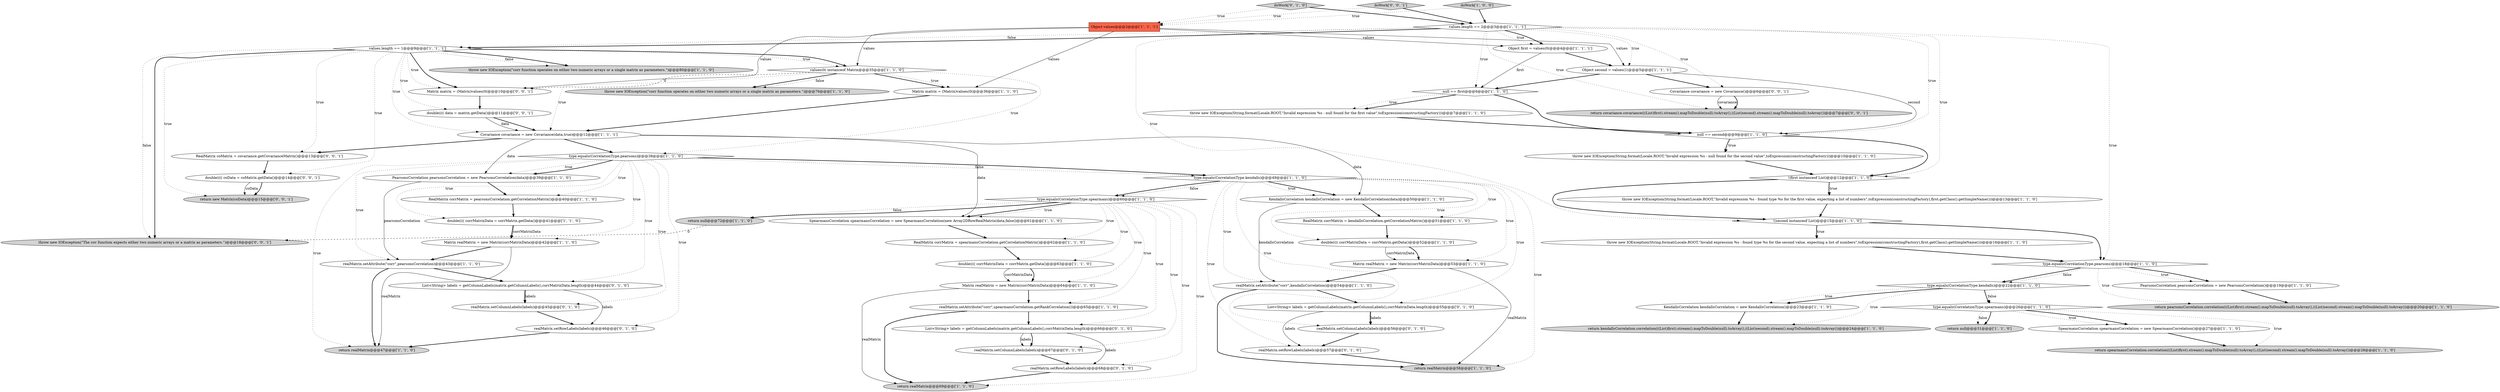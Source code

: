 digraph {
38 [style = filled, label = "type.equals(CorrelationType.pearsons)@@@38@@@['1', '1', '0']", fillcolor = white, shape = diamond image = "AAA0AAABBB1BBB"];
30 [style = filled, label = "return spearmansCorrelation.correlation(((List)first).stream().mapToDouble(null).toArray(),((List)second).stream().mapToDouble(null).toArray())@@@28@@@['1', '1', '0']", fillcolor = lightgray, shape = ellipse image = "AAA0AAABBB1BBB"];
27 [style = filled, label = "realMatrix.setAttribute(\"corr\",pearsonsCorrelation)@@@43@@@['1', '1', '0']", fillcolor = white, shape = ellipse image = "AAA0AAABBB1BBB"];
48 [style = filled, label = "Object first = values(0(@@@4@@@['1', '1', '1']", fillcolor = white, shape = ellipse image = "AAA0AAABBB1BBB"];
26 [style = filled, label = "throw new IOException(String.format(Locale.ROOT,\"Invalid expression %s - found type %s for the first value, expecting a list of numbers\",toExpression(constructingFactory),first.getClass().getSimpleName()))@@@13@@@['1', '1', '0']", fillcolor = white, shape = ellipse image = "AAA0AAABBB1BBB"];
62 [style = filled, label = "doWork['0', '0', '1']", fillcolor = lightgray, shape = diamond image = "AAA0AAABBB3BBB"];
37 [style = filled, label = "return null@@@31@@@['1', '1', '0']", fillcolor = lightgray, shape = ellipse image = "AAA0AAABBB1BBB"];
11 [style = filled, label = "!(second instanceof List)@@@15@@@['1', '1', '0']", fillcolor = white, shape = diamond image = "AAA0AAABBB1BBB"];
28 [style = filled, label = "return realMatrix@@@58@@@['1', '1', '0']", fillcolor = lightgray, shape = ellipse image = "AAA0AAABBB1BBB"];
45 [style = filled, label = "double(((( corrMatrixData = corrMatrix.getData()@@@63@@@['1', '1', '0']", fillcolor = white, shape = ellipse image = "AAA0AAABBB1BBB"];
46 [style = filled, label = "SpearmansCorrelation spearmansCorrelation = new SpearmansCorrelation(new Array2DRowRealMatrix(data,false))@@@61@@@['1', '1', '0']", fillcolor = white, shape = ellipse image = "AAA0AAABBB1BBB"];
9 [style = filled, label = "return null@@@72@@@['1', '1', '0']", fillcolor = lightgray, shape = ellipse image = "AAA0AAABBB1BBB"];
2 [style = filled, label = "Object second = values(1(@@@5@@@['1', '1', '1']", fillcolor = white, shape = ellipse image = "AAA0AAABBB1BBB"];
53 [style = filled, label = "doWork['0', '1', '0']", fillcolor = lightgray, shape = diamond image = "AAA0AAABBB2BBB"];
17 [style = filled, label = "null == first@@@6@@@['1', '1', '0']", fillcolor = white, shape = diamond image = "AAA0AAABBB1BBB"];
43 [style = filled, label = "realMatrix.setAttribute(\"corr\",kendallsCorrelation)@@@54@@@['1', '1', '0']", fillcolor = white, shape = ellipse image = "AAA0AAABBB1BBB"];
63 [style = filled, label = "Covariance covariance = new Covariance()@@@6@@@['0', '0', '1']", fillcolor = white, shape = ellipse image = "AAA0AAABBB3BBB"];
23 [style = filled, label = "throw new IOException(\"corr function operates on either two numeric arrays or a single matrix as parameters.\")@@@76@@@['1', '1', '0']", fillcolor = lightgray, shape = ellipse image = "AAA0AAABBB1BBB"];
25 [style = filled, label = "Matrix realMatrix = new Matrix(corrMatrixData)@@@53@@@['1', '1', '0']", fillcolor = white, shape = ellipse image = "AAA0AAABBB1BBB"];
59 [style = filled, label = "List<String> labels = getColumnLabels(matrix.getColumnLabels(),corrMatrixData.length)@@@55@@@['0', '1', '0']", fillcolor = white, shape = ellipse image = "AAA1AAABBB2BBB"];
22 [style = filled, label = "return realMatrix@@@47@@@['1', '1', '0']", fillcolor = lightgray, shape = ellipse image = "AAA0AAABBB1BBB"];
21 [style = filled, label = "SpearmansCorrelation spearmansCorrelation = new SpearmansCorrelation()@@@27@@@['1', '1', '0']", fillcolor = white, shape = ellipse image = "AAA0AAABBB1BBB"];
18 [style = filled, label = "KendallsCorrelation kendallsCorrelation = new KendallsCorrelation(data)@@@50@@@['1', '1', '0']", fillcolor = white, shape = ellipse image = "AAA0AAABBB1BBB"];
35 [style = filled, label = "doWork['1', '0', '0']", fillcolor = lightgray, shape = diamond image = "AAA0AAABBB1BBB"];
7 [style = filled, label = "PearsonsCorrelation pearsonsCorrelation = new PearsonsCorrelation(data)@@@39@@@['1', '1', '0']", fillcolor = white, shape = ellipse image = "AAA0AAABBB1BBB"];
19 [style = filled, label = "type.equals(CorrelationType.pearsons)@@@18@@@['1', '1', '0']", fillcolor = white, shape = diamond image = "AAA0AAABBB1BBB"];
16 [style = filled, label = "double(((( corrMatrixData = corrMatrix.getData()@@@52@@@['1', '1', '0']", fillcolor = white, shape = ellipse image = "AAA0AAABBB1BBB"];
20 [style = filled, label = "throw new IOException(\"corr function operates on either two numeric arrays or a single matrix as parameters.\")@@@80@@@['1', '1', '0']", fillcolor = lightgray, shape = ellipse image = "AAA0AAABBB1BBB"];
32 [style = filled, label = "return kendallsCorrelation.correlation(((List)first).stream().mapToDouble(null).toArray(),((List)second).stream().mapToDouble(null).toArray())@@@24@@@['1', '1', '0']", fillcolor = lightgray, shape = ellipse image = "AAA0AAABBB1BBB"];
52 [style = filled, label = "realMatrix.setRowLabels(labels)@@@68@@@['0', '1', '0']", fillcolor = white, shape = ellipse image = "AAA1AAABBB2BBB"];
33 [style = filled, label = "PearsonsCorrelation pearsonsCorrelation = new PearsonsCorrelation()@@@19@@@['1', '1', '0']", fillcolor = white, shape = ellipse image = "AAA0AAABBB1BBB"];
8 [style = filled, label = "type.equals(CorrelationType.spearmans)@@@60@@@['1', '1', '0']", fillcolor = white, shape = diamond image = "AAA0AAABBB1BBB"];
24 [style = filled, label = "Matrix matrix = (Matrix)values(0(@@@36@@@['1', '1', '0']", fillcolor = white, shape = ellipse image = "AAA0AAABBB1BBB"];
49 [style = filled, label = "double(((( corrMatrixData = corrMatrix.getData()@@@41@@@['1', '1', '0']", fillcolor = white, shape = ellipse image = "AAA0AAABBB1BBB"];
47 [style = filled, label = "Object values@@@2@@@['1', '1', '1']", fillcolor = tomato, shape = box image = "AAA0AAABBB1BBB"];
65 [style = filled, label = "return new Matrix(coData)@@@15@@@['0', '0', '1']", fillcolor = lightgray, shape = ellipse image = "AAA0AAABBB3BBB"];
69 [style = filled, label = "double(((( data = matrix.getData()@@@11@@@['0', '0', '1']", fillcolor = white, shape = ellipse image = "AAA0AAABBB3BBB"];
64 [style = filled, label = "Matrix matrix = (Matrix)values(0(@@@10@@@['0', '0', '1']", fillcolor = white, shape = ellipse image = "AAA0AAABBB3BBB"];
10 [style = filled, label = "throw new IOException(String.format(Locale.ROOT,\"Invalid expression %s - found type %s for the second value, expecting a list of numbers\",toExpression(constructingFactory),first.getClass().getSimpleName()))@@@16@@@['1', '1', '0']", fillcolor = white, shape = ellipse image = "AAA0AAABBB1BBB"];
34 [style = filled, label = "RealMatrix corrMatrix = pearsonsCorrelation.getCorrelationMatrix()@@@40@@@['1', '1', '0']", fillcolor = white, shape = ellipse image = "AAA0AAABBB1BBB"];
3 [style = filled, label = "type.equals(CorrelationType.kendalls)@@@49@@@['1', '1', '0']", fillcolor = white, shape = diamond image = "AAA0AAABBB1BBB"];
68 [style = filled, label = "RealMatrix coMatrix = covariance.getCovarianceMatrix()@@@13@@@['0', '0', '1']", fillcolor = white, shape = ellipse image = "AAA0AAABBB3BBB"];
44 [style = filled, label = "values(0( instanceof Matrix@@@35@@@['1', '1', '0']", fillcolor = white, shape = diamond image = "AAA0AAABBB1BBB"];
41 [style = filled, label = "null == second@@@9@@@['1', '1', '0']", fillcolor = white, shape = diamond image = "AAA0AAABBB1BBB"];
60 [style = filled, label = "List<String> labels = getColumnLabels(matrix.getColumnLabels(),corrMatrixData.length)@@@66@@@['0', '1', '0']", fillcolor = white, shape = ellipse image = "AAA1AAABBB2BBB"];
61 [style = filled, label = "throw new IOException(\"The cov function expects either two numeric arrays or a matrix as parameters.\")@@@18@@@['0', '0', '1']", fillcolor = lightgray, shape = ellipse image = "AAA0AAABBB3BBB"];
15 [style = filled, label = "!(first instanceof List)@@@12@@@['1', '1', '0']", fillcolor = white, shape = diamond image = "AAA0AAABBB1BBB"];
13 [style = filled, label = "KendallsCorrelation kendallsCorrelation = new KendallsCorrelation()@@@23@@@['1', '1', '0']", fillcolor = white, shape = ellipse image = "AAA0AAABBB1BBB"];
29 [style = filled, label = "Covariance covariance = new Covariance(data,true)@@@12@@@['1', '1', '1']", fillcolor = white, shape = ellipse image = "AAA0AAABBB1BBB"];
36 [style = filled, label = "return pearsonsCorrelation.correlation(((List)first).stream().mapToDouble(null).toArray(),((List)second).stream().mapToDouble(null).toArray())@@@20@@@['1', '1', '0']", fillcolor = lightgray, shape = ellipse image = "AAA0AAABBB1BBB"];
56 [style = filled, label = "realMatrix.setColumnLabels(labels)@@@67@@@['0', '1', '0']", fillcolor = white, shape = ellipse image = "AAA1AAABBB2BBB"];
40 [style = filled, label = "Matrix realMatrix = new Matrix(corrMatrixData)@@@42@@@['1', '1', '0']", fillcolor = white, shape = ellipse image = "AAA0AAABBB1BBB"];
1 [style = filled, label = "return realMatrix@@@69@@@['1', '1', '0']", fillcolor = lightgray, shape = ellipse image = "AAA0AAABBB1BBB"];
14 [style = filled, label = "throw new IOException(String.format(Locale.ROOT,\"Invalid expression %s - null found for the first value\",toExpression(constructingFactory)))@@@7@@@['1', '1', '0']", fillcolor = white, shape = ellipse image = "AAA0AAABBB1BBB"];
39 [style = filled, label = "values.length == 1@@@9@@@['1', '1', '1']", fillcolor = white, shape = diamond image = "AAA0AAABBB1BBB"];
12 [style = filled, label = "RealMatrix corrMatrix = kendallsCorrelation.getCorrelationMatrix()@@@51@@@['1', '1', '0']", fillcolor = white, shape = ellipse image = "AAA0AAABBB1BBB"];
57 [style = filled, label = "List<String> labels = getColumnLabels(matrix.getColumnLabels(),corrMatrixData.length)@@@44@@@['0', '1', '0']", fillcolor = white, shape = ellipse image = "AAA1AAABBB2BBB"];
4 [style = filled, label = "Matrix realMatrix = new Matrix(corrMatrixData)@@@64@@@['1', '1', '0']", fillcolor = white, shape = ellipse image = "AAA0AAABBB1BBB"];
42 [style = filled, label = "type.equals(CorrelationType.kendalls)@@@22@@@['1', '1', '0']", fillcolor = white, shape = diamond image = "AAA0AAABBB1BBB"];
6 [style = filled, label = "throw new IOException(String.format(Locale.ROOT,\"Invalid expression %s - null found for the second value\",toExpression(constructingFactory)))@@@10@@@['1', '1', '0']", fillcolor = white, shape = ellipse image = "AAA0AAABBB1BBB"];
0 [style = filled, label = "values.length == 2@@@3@@@['1', '1', '1']", fillcolor = white, shape = diamond image = "AAA0AAABBB1BBB"];
51 [style = filled, label = "realMatrix.setRowLabels(labels)@@@57@@@['0', '1', '0']", fillcolor = white, shape = ellipse image = "AAA1AAABBB2BBB"];
67 [style = filled, label = "return covariance.covariance(((List)first).stream().mapToDouble(null).toArray(),((List)second).stream().mapToDouble(null).toArray())@@@7@@@['0', '0', '1']", fillcolor = lightgray, shape = ellipse image = "AAA0AAABBB3BBB"];
66 [style = filled, label = "double(((( coData = coMatrix.getData()@@@14@@@['0', '0', '1']", fillcolor = white, shape = ellipse image = "AAA0AAABBB3BBB"];
58 [style = filled, label = "realMatrix.setColumnLabels(labels)@@@56@@@['0', '1', '0']", fillcolor = white, shape = ellipse image = "AAA1AAABBB2BBB"];
55 [style = filled, label = "realMatrix.setRowLabels(labels)@@@46@@@['0', '1', '0']", fillcolor = white, shape = ellipse image = "AAA1AAABBB2BBB"];
31 [style = filled, label = "type.equals(CorrelationType.spearmans)@@@26@@@['1', '1', '0']", fillcolor = white, shape = diamond image = "AAA0AAABBB1BBB"];
5 [style = filled, label = "RealMatrix corrMatrix = spearmansCorrelation.getCorrelationMatrix()@@@62@@@['1', '1', '0']", fillcolor = white, shape = ellipse image = "AAA0AAABBB1BBB"];
50 [style = filled, label = "realMatrix.setAttribute(\"corr\",spearmansCorrelation.getRankCorrelation())@@@65@@@['1', '1', '0']", fillcolor = white, shape = ellipse image = "AAA0AAABBB1BBB"];
54 [style = filled, label = "realMatrix.setColumnLabels(labels)@@@45@@@['0', '1', '0']", fillcolor = white, shape = ellipse image = "AAA1AAABBB2BBB"];
39->65 [style = dotted, label="true"];
3->12 [style = dotted, label="true"];
8->9 [style = dotted, label="false"];
44->23 [style = bold, label=""];
41->15 [style = bold, label=""];
8->52 [style = dotted, label="true"];
48->17 [style = solid, label="first"];
47->48 [style = solid, label="values"];
2->41 [style = solid, label="second"];
49->40 [style = solid, label="corrMatrixData"];
2->63 [style = bold, label=""];
34->49 [style = bold, label=""];
43->28 [style = bold, label=""];
17->14 [style = bold, label=""];
0->63 [style = dotted, label="true"];
29->7 [style = solid, label="data"];
3->59 [style = dotted, label="true"];
0->67 [style = dotted, label="true"];
19->33 [style = bold, label=""];
3->51 [style = dotted, label="true"];
53->47 [style = dotted, label="true"];
2->17 [style = bold, label=""];
12->16 [style = bold, label=""];
56->52 [style = bold, label=""];
35->0 [style = bold, label=""];
68->66 [style = bold, label=""];
51->28 [style = bold, label=""];
15->26 [style = bold, label=""];
47->2 [style = solid, label="values"];
31->30 [style = dotted, label="true"];
0->48 [style = dotted, label="true"];
8->5 [style = dotted, label="true"];
59->58 [style = bold, label=""];
44->64 [style = dashed, label="0"];
29->38 [style = bold, label=""];
38->27 [style = dotted, label="true"];
59->51 [style = solid, label="labels"];
24->29 [style = bold, label=""];
3->16 [style = dotted, label="true"];
46->5 [style = bold, label=""];
29->46 [style = solid, label="data"];
60->52 [style = solid, label="labels"];
7->27 [style = solid, label="pearsonsCorrelation"];
38->49 [style = dotted, label="true"];
31->21 [style = bold, label=""];
42->13 [style = dotted, label="true"];
38->40 [style = dotted, label="true"];
40->22 [style = solid, label="realMatrix"];
59->58 [style = solid, label="labels"];
31->37 [style = bold, label=""];
29->68 [style = bold, label=""];
38->7 [style = dotted, label="true"];
11->10 [style = dotted, label="true"];
6->15 [style = bold, label=""];
16->25 [style = bold, label=""];
69->29 [style = bold, label=""];
39->68 [style = dotted, label="true"];
63->67 [style = solid, label="covariance"];
39->44 [style = dotted, label="true"];
39->61 [style = bold, label=""];
3->18 [style = bold, label=""];
14->41 [style = bold, label=""];
3->58 [style = dotted, label="true"];
25->43 [style = bold, label=""];
50->60 [style = bold, label=""];
38->7 [style = bold, label=""];
44->23 [style = dotted, label="false"];
3->18 [style = dotted, label="true"];
39->20 [style = dotted, label="false"];
25->28 [style = solid, label="realMatrix"];
39->29 [style = dotted, label="true"];
50->1 [style = bold, label=""];
3->8 [style = bold, label=""];
0->15 [style = dotted, label="true"];
0->11 [style = dotted, label="true"];
3->25 [style = dotted, label="true"];
66->65 [style = bold, label=""];
44->24 [style = bold, label=""];
62->0 [style = bold, label=""];
19->42 [style = bold, label=""];
17->41 [style = bold, label=""];
0->19 [style = dotted, label="true"];
39->69 [style = dotted, label="true"];
45->4 [style = bold, label=""];
39->44 [style = bold, label=""];
44->24 [style = dotted, label="true"];
29->18 [style = solid, label="data"];
4->1 [style = solid, label="realMatrix"];
0->2 [style = dotted, label="true"];
0->39 [style = dotted, label="false"];
8->46 [style = bold, label=""];
47->64 [style = solid, label="values"];
17->14 [style = dotted, label="true"];
38->34 [style = dotted, label="true"];
8->60 [style = dotted, label="true"];
57->55 [style = solid, label="labels"];
15->26 [style = dotted, label="true"];
52->1 [style = bold, label=""];
63->67 [style = bold, label=""];
31->21 [style = dotted, label="true"];
0->39 [style = bold, label=""];
3->43 [style = dotted, label="true"];
21->30 [style = bold, label=""];
64->69 [style = bold, label=""];
0->48 [style = bold, label=""];
31->37 [style = dotted, label="false"];
53->0 [style = bold, label=""];
42->13 [style = bold, label=""];
60->56 [style = bold, label=""];
19->33 [style = dotted, label="true"];
40->27 [style = bold, label=""];
8->50 [style = dotted, label="true"];
38->22 [style = dotted, label="true"];
11->10 [style = bold, label=""];
5->45 [style = bold, label=""];
38->57 [style = dotted, label="true"];
15->11 [style = bold, label=""];
26->11 [style = bold, label=""];
11->19 [style = bold, label=""];
16->25 [style = solid, label="corrMatrixData"];
19->42 [style = dotted, label="false"];
38->3 [style = dotted, label="false"];
45->4 [style = solid, label="corrMatrixData"];
35->47 [style = dotted, label="true"];
44->29 [style = dotted, label="true"];
48->2 [style = bold, label=""];
8->1 [style = dotted, label="true"];
39->64 [style = dotted, label="true"];
44->38 [style = dotted, label="true"];
47->44 [style = solid, label="values"];
54->55 [style = bold, label=""];
43->59 [style = bold, label=""];
3->28 [style = dotted, label="true"];
8->9 [style = bold, label=""];
27->57 [style = bold, label=""];
42->31 [style = bold, label=""];
39->61 [style = dotted, label="false"];
41->6 [style = bold, label=""];
39->20 [style = bold, label=""];
4->50 [style = bold, label=""];
19->36 [style = dotted, label="true"];
8->56 [style = dotted, label="true"];
38->54 [style = dotted, label="true"];
38->55 [style = dotted, label="true"];
39->64 [style = bold, label=""];
57->54 [style = bold, label=""];
41->6 [style = dotted, label="true"];
55->22 [style = bold, label=""];
3->8 [style = dotted, label="false"];
18->43 [style = solid, label="kendallsCorrelation"];
27->22 [style = bold, label=""];
69->29 [style = solid, label="data"];
10->19 [style = bold, label=""];
38->3 [style = bold, label=""];
8->46 [style = dotted, label="true"];
62->47 [style = dotted, label="true"];
7->34 [style = bold, label=""];
58->51 [style = bold, label=""];
42->31 [style = dotted, label="false"];
8->45 [style = dotted, label="true"];
39->66 [style = dotted, label="true"];
60->56 [style = solid, label="labels"];
0->41 [style = dotted, label="true"];
18->12 [style = bold, label=""];
9->61 [style = dashed, label="0"];
0->17 [style = dotted, label="true"];
57->54 [style = solid, label="labels"];
66->65 [style = solid, label="coData"];
13->32 [style = bold, label=""];
33->36 [style = bold, label=""];
8->4 [style = dotted, label="true"];
42->32 [style = dotted, label="true"];
47->24 [style = solid, label="values"];
49->40 [style = bold, label=""];
}
